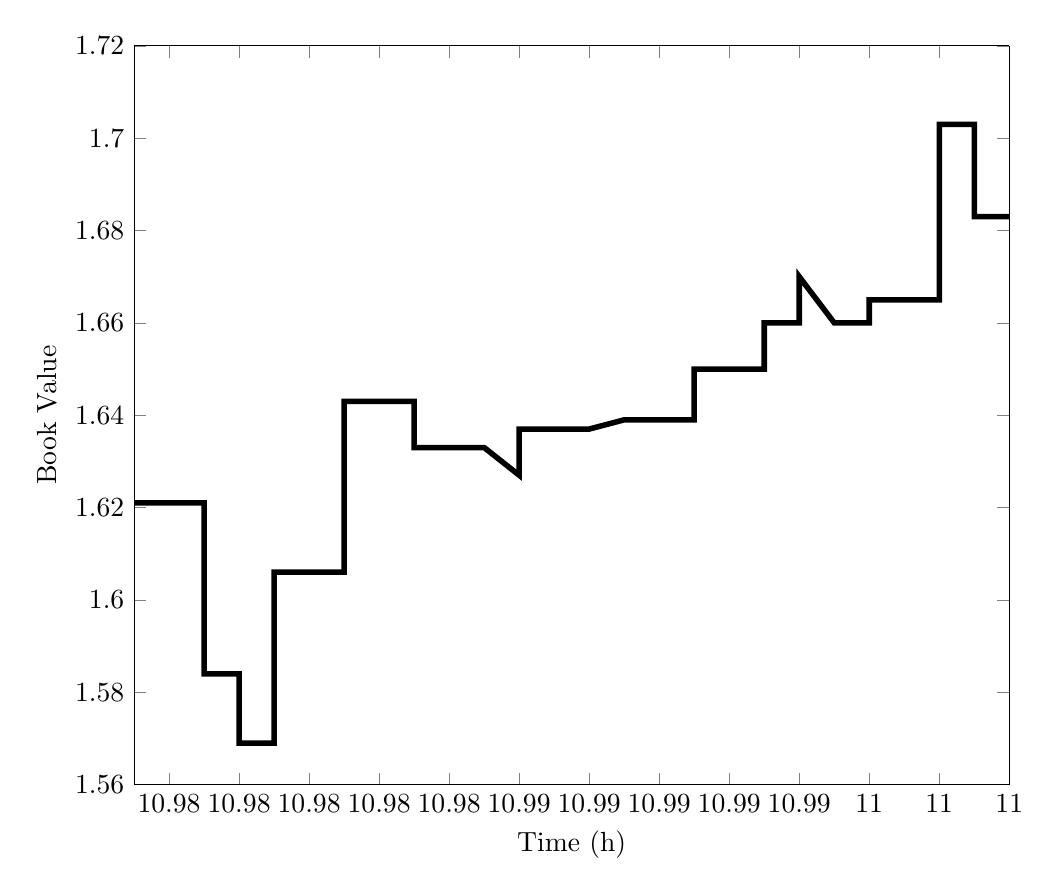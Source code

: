 % This file was created by matlab2tikz.
%
%The latest updates can be retrieved from
%  http://www.mathworks.com/matlabcentral/fileexchange/22022-matlab2tikz-matlab2tikz
%where you can also make suggestions and rate matlab2tikz.
%
\begin{tikzpicture}

\begin{axis}[%
width=4.376in,
height=3.694in,
at={(1.256in,0.622in)},
scale only axis,
separate axis lines,
every outer x axis line/.append style={black},
every x tick label/.append style={font=\color{black}},
xmin=10.975,
xmax=11,
xlabel={Time (h)},
every outer y axis line/.append style={black},
every y tick label/.append style={font=\color{black}},
ymin=1.56,
ymax=1.72,
ylabel={Book Value},
axis background/.style={fill=white}
]
\addplot [color=black,solid,line width=2.0pt,forget plot]
  table[row sep=crcr]{%
10.975	1.621\\
10.975	1.621\\
10.976	1.621\\
10.976	1.621\\
10.976	1.621\\
10.976	1.621\\
10.977	1.621\\
10.977	1.601\\
10.977	1.601\\
10.977	1.584\\
10.978	1.584\\
10.978	1.569\\
10.978	1.569\\
10.979	1.569\\
10.979	1.569\\
10.979	1.606\\
10.979	1.606\\
10.98	1.606\\
10.98	1.606\\
10.98	1.606\\
10.981	1.606\\
10.981	1.606\\
10.981	1.643\\
10.981	1.643\\
10.982	1.643\\
10.982	1.643\\
10.982	1.643\\
10.982	1.643\\
10.983	1.643\\
10.983	1.643\\
10.983	1.633\\
10.984	1.633\\
10.984	1.633\\
10.984	1.633\\
10.984	1.633\\
10.985	1.633\\
10.985	1.633\\
10.985	1.633\\
10.986	1.627\\
10.986	1.637\\
10.986	1.637\\
10.986	1.637\\
10.987	1.637\\
10.987	1.637\\
10.987	1.637\\
10.988	1.637\\
10.988	1.637\\
10.988	1.637\\
10.988	1.637\\
10.989	1.639\\
10.989	1.639\\
10.989	1.639\\
10.989	1.639\\
10.99	1.639\\
10.99	1.639\\
10.99	1.639\\
10.991	1.639\\
10.991	1.639\\
10.991	1.639\\
10.991	1.65\\
10.992	1.65\\
10.992	1.65\\
10.992	1.65\\
10.992	1.65\\
10.993	1.65\\
10.993	1.65\\
10.993	1.66\\
10.994	1.66\\
10.994	1.66\\
10.994	1.66\\
10.994	1.67\\
10.995	1.66\\
10.995	1.66\\
10.995	1.66\\
10.996	1.66\\
10.996	1.66\\
10.996	1.66\\
10.996	1.665\\
10.997	1.665\\
10.997	1.665\\
10.997	1.665\\
10.998	1.665\\
10.998	1.675\\
10.998	1.698\\
10.998	1.703\\
10.999	1.703\\
10.999	1.683\\
10.999	1.683\\
10.999	1.683\\
11.0	1.683\\
11	1.683\\
};
\end{axis}
\end{tikzpicture}%
